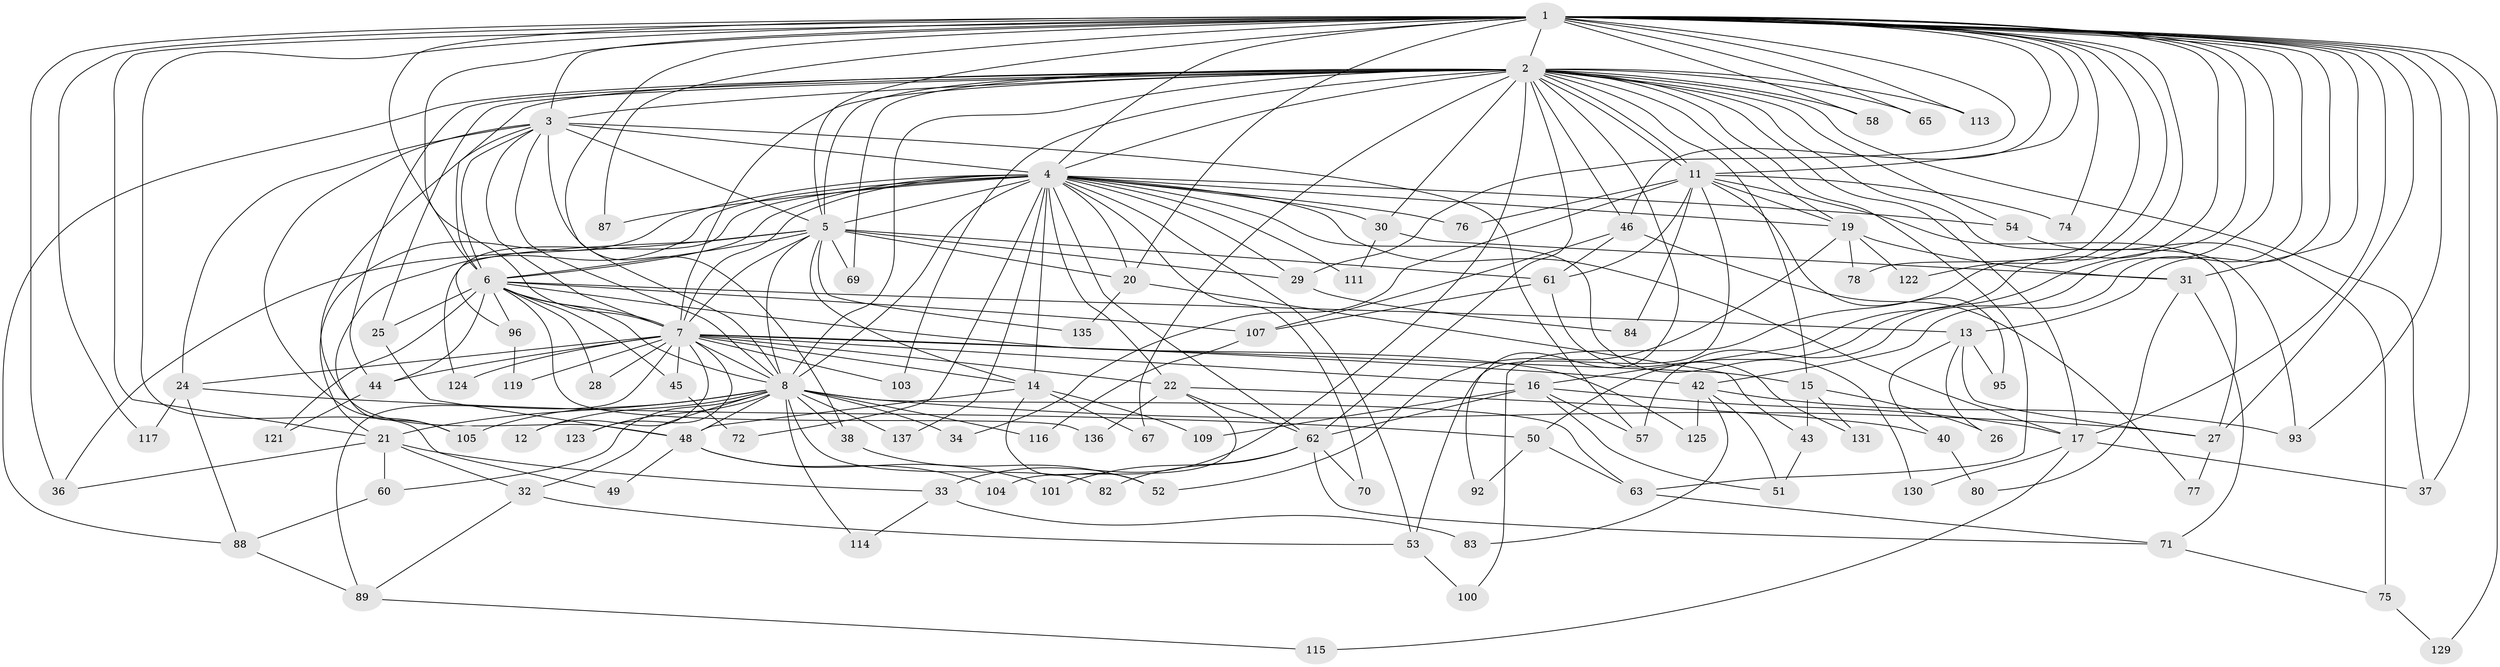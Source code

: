 // Generated by graph-tools (version 1.1) at 2025/51/02/27/25 19:51:41]
// undirected, 99 vertices, 240 edges
graph export_dot {
graph [start="1"]
  node [color=gray90,style=filled];
  1 [super="+9"];
  2 [super="+55"];
  3;
  4 [super="+91"];
  5 [super="+126"];
  6 [super="+102"];
  7 [super="+10"];
  8 [super="+39"];
  11 [super="+41"];
  12;
  13 [super="+79"];
  14 [super="+81"];
  15;
  16 [super="+18"];
  17 [super="+120"];
  19 [super="+23"];
  20 [super="+134"];
  21 [super="+35"];
  22 [super="+86"];
  24;
  25;
  26;
  27 [super="+47"];
  28;
  29 [super="+118"];
  30;
  31 [super="+73"];
  32 [super="+94"];
  33 [super="+127"];
  34;
  36 [super="+133"];
  37 [super="+59"];
  38 [super="+64"];
  40;
  42 [super="+132"];
  43;
  44 [super="+128"];
  45;
  46;
  48 [super="+56"];
  49;
  50 [super="+66"];
  51;
  52;
  53;
  54;
  57 [super="+68"];
  58;
  60 [super="+90"];
  61 [super="+98"];
  62 [super="+108"];
  63;
  65;
  67;
  69;
  70;
  71 [super="+112"];
  72;
  74 [super="+85"];
  75;
  76;
  77;
  78;
  80;
  82;
  83;
  84;
  87;
  88;
  89 [super="+99"];
  92;
  93 [super="+97"];
  95;
  96;
  100;
  101;
  103;
  104;
  105 [super="+106"];
  107 [super="+110"];
  109;
  111;
  113;
  114;
  115;
  116;
  117;
  119;
  121;
  122;
  123;
  124;
  125;
  129;
  130;
  131;
  135;
  136;
  137;
  1 -- 2 [weight=2];
  1 -- 3 [weight=2];
  1 -- 4 [weight=2];
  1 -- 5 [weight=2];
  1 -- 6 [weight=3];
  1 -- 7 [weight=4];
  1 -- 8 [weight=2];
  1 -- 13 [weight=2];
  1 -- 16;
  1 -- 17;
  1 -- 20;
  1 -- 27;
  1 -- 31;
  1 -- 36;
  1 -- 50;
  1 -- 58;
  1 -- 65;
  1 -- 87;
  1 -- 129;
  1 -- 74 [weight=2];
  1 -- 78;
  1 -- 29;
  1 -- 100;
  1 -- 42;
  1 -- 46;
  1 -- 49;
  1 -- 113;
  1 -- 117;
  1 -- 57;
  1 -- 122;
  1 -- 11;
  1 -- 93;
  1 -- 21;
  1 -- 37;
  2 -- 3;
  2 -- 4;
  2 -- 5;
  2 -- 6;
  2 -- 7 [weight=2];
  2 -- 8 [weight=2];
  2 -- 11;
  2 -- 11;
  2 -- 15;
  2 -- 17;
  2 -- 19;
  2 -- 25;
  2 -- 30;
  2 -- 33 [weight=2];
  2 -- 37;
  2 -- 44;
  2 -- 46;
  2 -- 54;
  2 -- 62;
  2 -- 65;
  2 -- 67;
  2 -- 69;
  2 -- 92;
  2 -- 103;
  2 -- 113;
  2 -- 58;
  2 -- 88;
  2 -- 93;
  2 -- 63;
  3 -- 4;
  3 -- 5;
  3 -- 6;
  3 -- 7 [weight=2];
  3 -- 8;
  3 -- 24;
  3 -- 38;
  3 -- 48;
  3 -- 57;
  3 -- 105;
  4 -- 5;
  4 -- 6;
  4 -- 7 [weight=2];
  4 -- 8;
  4 -- 14;
  4 -- 20;
  4 -- 21;
  4 -- 22;
  4 -- 30;
  4 -- 53;
  4 -- 54;
  4 -- 70;
  4 -- 72;
  4 -- 76;
  4 -- 87;
  4 -- 96;
  4 -- 105;
  4 -- 111;
  4 -- 130;
  4 -- 137;
  4 -- 62;
  4 -- 17;
  4 -- 19;
  4 -- 29;
  5 -- 6;
  5 -- 7 [weight=2];
  5 -- 8;
  5 -- 29;
  5 -- 61;
  5 -- 69;
  5 -- 124;
  5 -- 135;
  5 -- 14;
  5 -- 20;
  5 -- 36;
  6 -- 7 [weight=2];
  6 -- 8;
  6 -- 25;
  6 -- 28;
  6 -- 44;
  6 -- 45;
  6 -- 96;
  6 -- 107;
  6 -- 125;
  6 -- 136;
  6 -- 121;
  6 -- 13;
  7 -- 8 [weight=2];
  7 -- 45;
  7 -- 103;
  7 -- 119;
  7 -- 124;
  7 -- 12;
  7 -- 14;
  7 -- 15;
  7 -- 16;
  7 -- 22 [weight=2];
  7 -- 24;
  7 -- 28;
  7 -- 42;
  7 -- 44;
  7 -- 123;
  7 -- 89;
  8 -- 12;
  8 -- 21;
  8 -- 32;
  8 -- 34;
  8 -- 38;
  8 -- 48;
  8 -- 60;
  8 -- 63;
  8 -- 82;
  8 -- 105;
  8 -- 114;
  8 -- 116;
  8 -- 123;
  8 -- 137;
  8 -- 27;
  11 -- 19;
  11 -- 27;
  11 -- 34;
  11 -- 53;
  11 -- 74;
  11 -- 76;
  11 -- 84;
  11 -- 95;
  11 -- 61;
  13 -- 26;
  13 -- 40;
  13 -- 95;
  13 -- 27;
  14 -- 52;
  14 -- 67;
  14 -- 109;
  14 -- 48;
  15 -- 26;
  15 -- 43;
  15 -- 131;
  16 -- 17;
  16 -- 51;
  16 -- 109;
  16 -- 62;
  16 -- 57;
  17 -- 37;
  17 -- 115;
  17 -- 130;
  19 -- 52;
  19 -- 78;
  19 -- 122;
  19 -- 31;
  20 -- 43;
  20 -- 135;
  21 -- 32;
  21 -- 33;
  21 -- 36;
  21 -- 60;
  22 -- 40;
  22 -- 62;
  22 -- 104;
  22 -- 136;
  24 -- 50;
  24 -- 88;
  24 -- 117;
  25 -- 48;
  27 -- 77;
  29 -- 84;
  30 -- 111;
  30 -- 31;
  31 -- 80;
  31 -- 71;
  32 -- 89;
  32 -- 53;
  33 -- 83;
  33 -- 114;
  38 -- 52;
  40 -- 80;
  42 -- 83;
  42 -- 93;
  42 -- 125;
  42 -- 51;
  43 -- 51;
  44 -- 121;
  45 -- 72;
  46 -- 61;
  46 -- 77;
  46 -- 107;
  48 -- 49;
  48 -- 101;
  48 -- 104;
  50 -- 92;
  50 -- 63;
  53 -- 100;
  54 -- 75;
  60 -- 88;
  61 -- 131;
  61 -- 107;
  62 -- 70;
  62 -- 71;
  62 -- 82;
  62 -- 101;
  63 -- 71;
  71 -- 75;
  75 -- 129;
  88 -- 89;
  89 -- 115;
  96 -- 119;
  107 -- 116;
}
